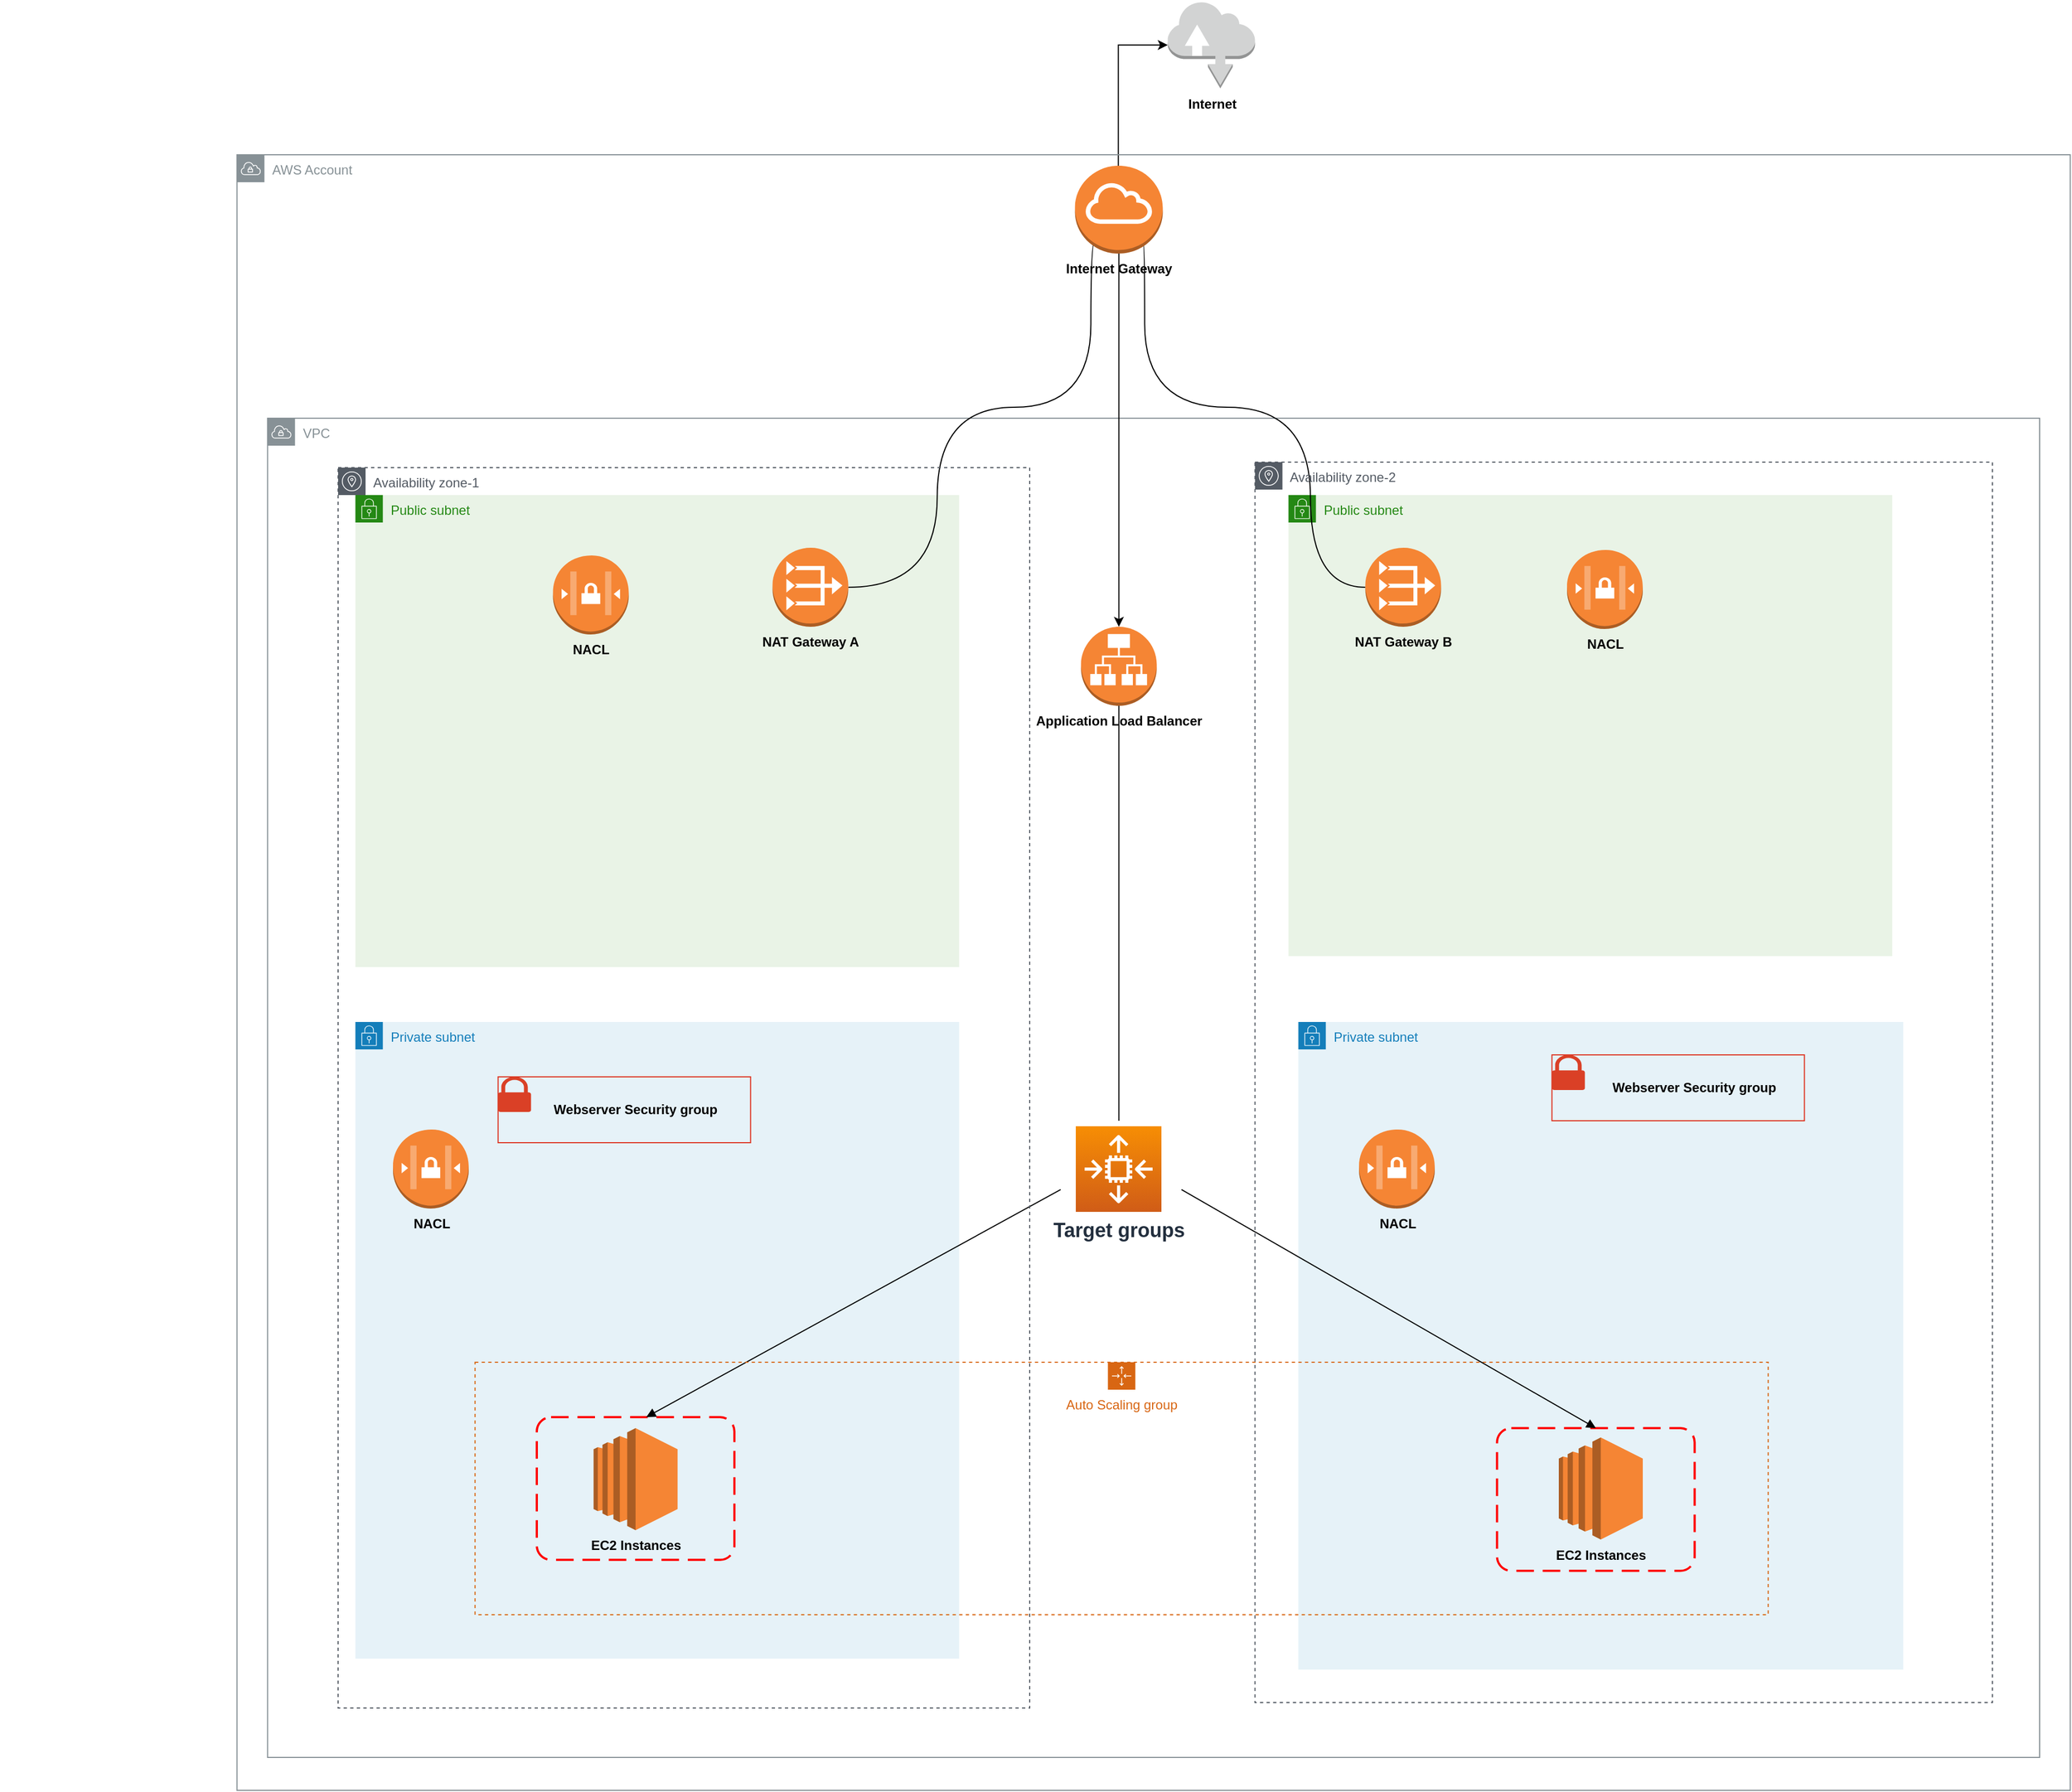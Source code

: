 <mxfile version="16.5.2" type="device"><diagram id="JNLvU0VSTUQZJoxkXN9S" name="Page-1"><mxGraphModel dx="2707" dy="2203" grid="1" gridSize="10" guides="1" tooltips="1" connect="1" arrows="1" fold="1" page="1" pageScale="1" pageWidth="827" pageHeight="1169" math="0" shadow="0"><root><mxCell id="0"/><mxCell id="1" parent="0"/><mxCell id="SaKx9YA-z-nuF7cEruqG-37" value="VPC" style="outlineConnect=0;gradientColor=none;html=1;whiteSpace=wrap;fontSize=12;fontStyle=0;shape=mxgraph.aws4.group;grIcon=mxgraph.aws4.group_vpc;strokeColor=#879196;fillColor=none;verticalAlign=top;align=left;spacingLeft=30;fontColor=#879196;dashed=0;" vertex="1" parent="1"><mxGeometry x="-254.25" y="-70" width="1614.25" height="1220" as="geometry"/></mxCell><mxCell id="SaKx9YA-z-nuF7cEruqG-38" value="Public subnet" style="points=[[0,0],[0.25,0],[0.5,0],[0.75,0],[1,0],[1,0.25],[1,0.5],[1,0.75],[1,1],[0.75,1],[0.5,1],[0.25,1],[0,1],[0,0.75],[0,0.5],[0,0.25]];outlineConnect=0;gradientColor=none;html=1;whiteSpace=wrap;fontSize=12;fontStyle=0;shape=mxgraph.aws4.group;grIcon=mxgraph.aws4.group_security_group;grStroke=0;strokeColor=#248814;fillColor=#E9F3E6;verticalAlign=top;align=left;spacingLeft=30;fontColor=#248814;dashed=1;" vertex="1" parent="1"><mxGeometry x="-174.25" width="550" height="430" as="geometry"/></mxCell><mxCell id="SaKx9YA-z-nuF7cEruqG-39" style="edgeStyle=orthogonalEdgeStyle;rounded=0;orthogonalLoop=1;jettySize=auto;html=1;curved=1;entryX=0.145;entryY=0.855;entryDx=0;entryDy=0;entryPerimeter=0;" edge="1" parent="1" source="SaKx9YA-z-nuF7cEruqG-40" target="SaKx9YA-z-nuF7cEruqG-48"><mxGeometry relative="1" as="geometry"><mxPoint x="475.75" y="-80" as="targetPoint"/><Array as="points"><mxPoint x="355.75" y="84"/><mxPoint x="355.75" y="-80"/><mxPoint x="495.75" y="-80"/></Array></mxGeometry></mxCell><mxCell id="SaKx9YA-z-nuF7cEruqG-40" value="&lt;b&gt;NAT Gateway A&lt;/b&gt;" style="outlineConnect=0;dashed=0;verticalLabelPosition=bottom;verticalAlign=top;align=center;html=1;shape=mxgraph.aws3.vpc_nat_gateway;fillColor=#F58534;gradientColor=none;strokeColor=none;" vertex="1" parent="1"><mxGeometry x="205.75" y="48" width="69" height="72" as="geometry"/></mxCell><mxCell id="SaKx9YA-z-nuF7cEruqG-41" style="edgeStyle=none;rounded=0;orthogonalLoop=1;jettySize=auto;html=1;exitX=0;exitY=0.5;exitDx=0;exitDy=0;exitPerimeter=0;startArrow=none;startFill=0;endArrow=classic;endFill=1;" edge="1" parent="1"><mxGeometry relative="1" as="geometry"><mxPoint x="985.75" y="-163.5" as="sourcePoint"/><mxPoint x="985.75" y="-163.5" as="targetPoint"/></mxGeometry></mxCell><mxCell id="SaKx9YA-z-nuF7cEruqG-42" style="edgeStyle=none;rounded=0;orthogonalLoop=1;jettySize=auto;html=1;exitX=1;exitY=0.21;exitDx=0;exitDy=0;exitPerimeter=0;startArrow=none;startFill=0;endArrow=classic;endFill=1;" edge="1" parent="1"><mxGeometry relative="1" as="geometry"><mxPoint x="-490" y="605.03" as="sourcePoint"/><mxPoint x="-490" y="605.03" as="targetPoint"/></mxGeometry></mxCell><mxCell id="SaKx9YA-z-nuF7cEruqG-43" value="Public subnet" style="points=[[0,0],[0.25,0],[0.5,0],[0.75,0],[1,0],[1,0.25],[1,0.5],[1,0.75],[1,1],[0.75,1],[0.5,1],[0.25,1],[0,1],[0,0.75],[0,0.5],[0,0.25]];outlineConnect=0;gradientColor=none;html=1;whiteSpace=wrap;fontSize=12;fontStyle=0;shape=mxgraph.aws4.group;grIcon=mxgraph.aws4.group_security_group;grStroke=0;strokeColor=#248814;fillColor=#E9F3E6;verticalAlign=top;align=left;spacingLeft=30;fontColor=#248814;dashed=1;" vertex="1" parent="1"><mxGeometry x="675.75" width="550" height="420" as="geometry"/></mxCell><mxCell id="SaKx9YA-z-nuF7cEruqG-44" style="edgeStyle=orthogonalEdgeStyle;curved=1;rounded=0;orthogonalLoop=1;jettySize=auto;html=1;entryX=0.855;entryY=0.855;entryDx=0;entryDy=0;entryPerimeter=0;" edge="1" parent="1" source="SaKx9YA-z-nuF7cEruqG-45" target="SaKx9YA-z-nuF7cEruqG-48"><mxGeometry relative="1" as="geometry"><mxPoint x="555.75" y="-80" as="targetPoint"/><Array as="points"><mxPoint x="695.75" y="84"/><mxPoint x="695.75" y="-80"/><mxPoint x="544.75" y="-80"/></Array></mxGeometry></mxCell><mxCell id="SaKx9YA-z-nuF7cEruqG-45" value="&lt;b&gt;NAT Gateway B&lt;/b&gt;" style="outlineConnect=0;dashed=0;verticalLabelPosition=bottom;verticalAlign=top;align=center;html=1;shape=mxgraph.aws3.vpc_nat_gateway;fillColor=#F58534;gradientColor=none;" vertex="1" parent="1"><mxGeometry x="745.75" y="48" width="69" height="72" as="geometry"/></mxCell><mxCell id="SaKx9YA-z-nuF7cEruqG-46" style="edgeStyle=orthogonalEdgeStyle;curved=1;rounded=0;orthogonalLoop=1;jettySize=auto;html=1;entryX=0.5;entryY=0;entryDx=0;entryDy=0;entryPerimeter=0;" edge="1" parent="1" source="SaKx9YA-z-nuF7cEruqG-48" target="SaKx9YA-z-nuF7cEruqG-51"><mxGeometry relative="1" as="geometry"><mxPoint x="520.75" y="-50.0" as="targetPoint"/></mxGeometry></mxCell><mxCell id="SaKx9YA-z-nuF7cEruqG-47" style="edgeStyle=elbowEdgeStyle;rounded=0;orthogonalLoop=1;jettySize=auto;html=1;elbow=vertical;" edge="1" parent="1" source="SaKx9YA-z-nuF7cEruqG-48"><mxGeometry relative="1" as="geometry"><mxPoint x="565.75" y="-410" as="targetPoint"/><Array as="points"><mxPoint x="520.75" y="-410"/></Array></mxGeometry></mxCell><mxCell id="SaKx9YA-z-nuF7cEruqG-48" value="&lt;b&gt;Internet Gateway&lt;/b&gt;" style="outlineConnect=0;dashed=0;verticalLabelPosition=bottom;verticalAlign=top;align=center;html=1;shape=mxgraph.aws3.internet_gateway;fillColor=#F58534;gradientColor=none;" vertex="1" parent="1"><mxGeometry x="481.25" y="-300" width="80" height="80" as="geometry"/></mxCell><mxCell id="SaKx9YA-z-nuF7cEruqG-49" value="&lt;b&gt;Internet&lt;/b&gt;" style="outlineConnect=0;dashed=0;verticalLabelPosition=bottom;verticalAlign=top;align=center;html=1;shape=mxgraph.aws3.internet;fillColor=#D2D3D3;gradientColor=none;" vertex="1" parent="1"><mxGeometry x="565.75" y="-450" width="79.5" height="79.5" as="geometry"/></mxCell><mxCell id="SaKx9YA-z-nuF7cEruqG-50" style="rounded=0;orthogonalLoop=1;jettySize=auto;html=1;elbow=vertical;endArrow=none;endFill=0;entryX=0.5;entryY=0;entryDx=0;entryDy=0;entryPerimeter=0;" edge="1" parent="1" source="SaKx9YA-z-nuF7cEruqG-51"><mxGeometry relative="1" as="geometry"><mxPoint x="521.25" y="570" as="targetPoint"/></mxGeometry></mxCell><mxCell id="SaKx9YA-z-nuF7cEruqG-51" value="&lt;b&gt;Application Load Balancer&lt;/b&gt;" style="outlineConnect=0;dashed=0;verticalLabelPosition=bottom;verticalAlign=top;align=center;html=1;shape=mxgraph.aws3.application_load_balancer;fillColor=#F58534;gradientColor=none;" vertex="1" parent="1"><mxGeometry x="486.75" y="120" width="69" height="72" as="geometry"/></mxCell><mxCell id="SaKx9YA-z-nuF7cEruqG-52" value="Private subnet" style="points=[[0,0],[0.25,0],[0.5,0],[0.75,0],[1,0],[1,0.25],[1,0.5],[1,0.75],[1,1],[0.75,1],[0.5,1],[0.25,1],[0,1],[0,0.75],[0,0.5],[0,0.25]];outlineConnect=0;gradientColor=none;html=1;whiteSpace=wrap;fontSize=12;fontStyle=0;container=1;pointerEvents=0;collapsible=0;recursiveResize=0;shape=mxgraph.aws4.group;grIcon=mxgraph.aws4.group_security_group;grStroke=0;strokeColor=#147EBA;fillColor=#E6F2F8;verticalAlign=top;align=left;spacingLeft=30;fontColor=#147EBA;dashed=0;" vertex="1" parent="1"><mxGeometry x="-174.25" y="480" width="550" height="580" as="geometry"/></mxCell><mxCell id="SaKx9YA-z-nuF7cEruqG-53" value="" style="rounded=1;arcSize=10;dashed=1;strokeColor=#ff0000;fillColor=none;gradientColor=none;dashPattern=8 4;strokeWidth=2;" vertex="1" parent="SaKx9YA-z-nuF7cEruqG-52"><mxGeometry x="165.25" y="360" width="180" height="130" as="geometry"/></mxCell><mxCell id="SaKx9YA-z-nuF7cEruqG-54" value="&lt;b&gt;EC2 Instances&lt;/b&gt;" style="outlineConnect=0;dashed=0;verticalLabelPosition=bottom;verticalAlign=top;align=center;html=1;shape=mxgraph.aws3.ec2;fillColor=#F58534;gradientColor=none;" vertex="1" parent="SaKx9YA-z-nuF7cEruqG-52"><mxGeometry x="217" y="370" width="76.5" height="93" as="geometry"/></mxCell><mxCell id="SaKx9YA-z-nuF7cEruqG-55" value="" style="fillColor=none;strokeColor=#DD3522;verticalAlign=top;fontStyle=0;fontColor=#DD3522;" vertex="1" parent="SaKx9YA-z-nuF7cEruqG-52"><mxGeometry x="130" y="50" width="230" height="60" as="geometry"/></mxCell><mxCell id="SaKx9YA-z-nuF7cEruqG-56" value="&lt;b&gt;Webserver Security group&lt;/b&gt;" style="text;html=1;strokeColor=none;fillColor=none;align=center;verticalAlign=middle;whiteSpace=wrap;rounded=0;" vertex="1" parent="SaKx9YA-z-nuF7cEruqG-52"><mxGeometry x="170.25" y="65" width="170" height="30" as="geometry"/></mxCell><mxCell id="SaKx9YA-z-nuF7cEruqG-57" value="" style="sketch=0;pointerEvents=1;shadow=0;dashed=0;html=1;strokeColor=none;labelPosition=center;verticalLabelPosition=bottom;verticalAlign=top;outlineConnect=0;align=center;shape=mxgraph.office.security.lock_protected;fillColor=#DA4026;" vertex="1" parent="SaKx9YA-z-nuF7cEruqG-52"><mxGeometry x="130" y="50" width="30" height="32" as="geometry"/></mxCell><mxCell id="SaKx9YA-z-nuF7cEruqG-58" style="edgeStyle=none;rounded=0;orthogonalLoop=1;jettySize=auto;html=1;entryX=0.5;entryY=0;entryDx=0;entryDy=0;endArrow=block;endFill=1;elbow=vertical;startArrow=none;startFill=0;exitX=0.145;exitY=0.855;exitDx=0;exitDy=0;exitPerimeter=0;" edge="1" parent="SaKx9YA-z-nuF7cEruqG-52"><mxGeometry relative="1" as="geometry"><mxPoint x="642.475" y="152.66" as="sourcePoint"/><mxPoint x="265" y="360.0" as="targetPoint"/></mxGeometry></mxCell><mxCell id="SaKx9YA-z-nuF7cEruqG-59" value="Private subnet" style="points=[[0,0],[0.25,0],[0.5,0],[0.75,0],[1,0],[1,0.25],[1,0.5],[1,0.75],[1,1],[0.75,1],[0.5,1],[0.25,1],[0,1],[0,0.75],[0,0.5],[0,0.25]];outlineConnect=0;gradientColor=none;html=1;whiteSpace=wrap;fontSize=12;fontStyle=0;container=1;pointerEvents=0;collapsible=0;recursiveResize=0;shape=mxgraph.aws4.group;grIcon=mxgraph.aws4.group_security_group;grStroke=0;strokeColor=#147EBA;fillColor=#E6F2F8;verticalAlign=top;align=left;spacingLeft=30;fontColor=#147EBA;dashed=0;" vertex="1" parent="1"><mxGeometry x="684.75" y="480" width="551" height="590" as="geometry"/></mxCell><mxCell id="SaKx9YA-z-nuF7cEruqG-60" value="Auto Scaling group" style="points=[[0,0],[0.25,0],[0.5,0],[0.75,0],[1,0],[1,0.25],[1,0.5],[1,0.75],[1,1],[0.75,1],[0.5,1],[0.25,1],[0,1],[0,0.75],[0,0.5],[0,0.25]];outlineConnect=0;gradientColor=none;html=1;whiteSpace=wrap;fontSize=12;fontStyle=0;shape=mxgraph.aws4.groupCenter;grIcon=mxgraph.aws4.group_auto_scaling_group;grStroke=1;strokeColor=#D86613;fillColor=none;verticalAlign=top;align=center;fontColor=#D86613;dashed=1;spacingTop=25;" vertex="1" parent="SaKx9YA-z-nuF7cEruqG-59"><mxGeometry x="-750" y="310" width="1178" height="230" as="geometry"/></mxCell><mxCell id="SaKx9YA-z-nuF7cEruqG-61" value="&lt;b&gt;EC2 Instances&lt;/b&gt;" style="outlineConnect=0;dashed=0;verticalLabelPosition=bottom;verticalAlign=top;align=center;html=1;shape=mxgraph.aws3.ec2;fillColor=#F58534;gradientColor=none;" vertex="1" parent="SaKx9YA-z-nuF7cEruqG-59"><mxGeometry x="237.25" y="378.5" width="76.5" height="93" as="geometry"/></mxCell><mxCell id="SaKx9YA-z-nuF7cEruqG-62" value="" style="rounded=1;arcSize=10;dashed=1;strokeColor=#ff0000;fillColor=none;gradientColor=none;dashPattern=8 4;strokeWidth=2;" vertex="1" parent="SaKx9YA-z-nuF7cEruqG-59"><mxGeometry x="181" y="370" width="180" height="130" as="geometry"/></mxCell><mxCell id="SaKx9YA-z-nuF7cEruqG-63" value="" style="fillColor=none;strokeColor=#DD3522;verticalAlign=top;fontStyle=0;fontColor=#DD3522;" vertex="1" parent="SaKx9YA-z-nuF7cEruqG-59"><mxGeometry x="231" y="30" width="230" height="60" as="geometry"/></mxCell><mxCell id="SaKx9YA-z-nuF7cEruqG-64" value="" style="sketch=0;pointerEvents=1;shadow=0;dashed=0;html=1;strokeColor=none;labelPosition=center;verticalLabelPosition=bottom;verticalAlign=top;outlineConnect=0;align=center;shape=mxgraph.office.security.lock_protected;fillColor=#DA4026;" vertex="1" parent="SaKx9YA-z-nuF7cEruqG-59"><mxGeometry x="231" y="30" width="30" height="32" as="geometry"/></mxCell><mxCell id="SaKx9YA-z-nuF7cEruqG-65" value="&lt;b&gt;Webserver Security group&lt;/b&gt;" style="text;html=1;strokeColor=none;fillColor=none;align=center;verticalAlign=middle;whiteSpace=wrap;rounded=0;" vertex="1" parent="SaKx9YA-z-nuF7cEruqG-59"><mxGeometry x="281" y="45" width="159" height="30" as="geometry"/></mxCell><mxCell id="SaKx9YA-z-nuF7cEruqG-66" value="&lt;b&gt;NACL&lt;/b&gt;" style="outlineConnect=0;dashed=0;verticalLabelPosition=bottom;verticalAlign=top;align=center;html=1;shape=mxgraph.aws3.network_access_controllist;fillColor=#F58534;gradientColor=none;" vertex="1" parent="1"><mxGeometry x="5.75" y="55" width="69" height="72" as="geometry"/></mxCell><mxCell id="SaKx9YA-z-nuF7cEruqG-67" value="&lt;b&gt;NACL&lt;/b&gt;" style="outlineConnect=0;dashed=0;verticalLabelPosition=bottom;verticalAlign=top;align=center;html=1;shape=mxgraph.aws3.network_access_controllist;fillColor=#F58534;gradientColor=none;" vertex="1" parent="1"><mxGeometry x="929.5" y="50" width="69" height="72" as="geometry"/></mxCell><mxCell id="SaKx9YA-z-nuF7cEruqG-68" style="edgeStyle=none;rounded=0;orthogonalLoop=1;jettySize=auto;html=1;entryX=0.5;entryY=0;entryDx=0;entryDy=0;endArrow=block;endFill=1;elbow=vertical;startArrow=none;startFill=0;exitX=0.855;exitY=0.855;exitDx=0;exitDy=0;exitPerimeter=0;" edge="1" parent="1" target="SaKx9YA-z-nuF7cEruqG-62"><mxGeometry relative="1" as="geometry"><mxPoint x="578.275" y="632.66" as="sourcePoint"/></mxGeometry></mxCell><mxCell id="SaKx9YA-z-nuF7cEruqG-69" value="AWS Account" style="outlineConnect=0;gradientColor=none;html=1;whiteSpace=wrap;fontSize=12;fontStyle=0;shape=mxgraph.aws4.group;grIcon=mxgraph.aws4.group_vpc;strokeColor=#879196;fillColor=none;verticalAlign=top;align=left;spacingLeft=30;fontColor=#879196;dashed=0;" vertex="1" parent="1"><mxGeometry x="-282.12" y="-310" width="1670" height="1490" as="geometry"/></mxCell><mxCell id="SaKx9YA-z-nuF7cEruqG-70" value="Availability zone-2" style="outlineConnect=0;gradientColor=none;html=1;whiteSpace=wrap;fontSize=12;fontStyle=0;shape=mxgraph.aws4.group;grIcon=mxgraph.aws4.group_availability_zone;strokeColor=#545B64;fillColor=none;verticalAlign=top;align=left;spacingLeft=30;fontColor=#545B64;dashed=1;" vertex="1" parent="1"><mxGeometry x="645.25" y="-30" width="671.75" height="1130" as="geometry"/></mxCell><mxCell id="SaKx9YA-z-nuF7cEruqG-71" value="Availability zone-1" style="outlineConnect=0;gradientColor=none;html=1;whiteSpace=wrap;fontSize=12;fontStyle=0;shape=mxgraph.aws4.group;grIcon=mxgraph.aws4.group_availability_zone;strokeColor=#545B64;fillColor=none;verticalAlign=top;align=left;spacingLeft=30;fontColor=#545B64;dashed=1;" vertex="1" parent="1"><mxGeometry x="-190" y="-25" width="630" height="1130" as="geometry"/></mxCell><mxCell id="SaKx9YA-z-nuF7cEruqG-72" value="&lt;b&gt;&lt;font style=&quot;font-size: 18px&quot;&gt;Target groups&lt;/font&gt;&lt;/b&gt;" style="sketch=0;points=[[0,0,0],[0.25,0,0],[0.5,0,0],[0.75,0,0],[1,0,0],[0,1,0],[0.25,1,0],[0.5,1,0],[0.75,1,0],[1,1,0],[0,0.25,0],[0,0.5,0],[0,0.75,0],[1,0.25,0],[1,0.5,0],[1,0.75,0]];outlineConnect=0;fontColor=#232F3E;gradientColor=#F78E04;gradientDirection=north;fillColor=#D05C17;strokeColor=#ffffff;dashed=0;verticalLabelPosition=bottom;verticalAlign=top;align=center;html=1;fontSize=12;fontStyle=0;aspect=fixed;shape=mxgraph.aws4.resourceIcon;resIcon=mxgraph.aws4.auto_scaling2;" vertex="1" parent="1"><mxGeometry x="482" y="575" width="78" height="78" as="geometry"/></mxCell><mxCell id="SaKx9YA-z-nuF7cEruqG-73" value="&lt;b&gt;NACL&lt;/b&gt;" style="outlineConnect=0;dashed=0;verticalLabelPosition=bottom;verticalAlign=top;align=center;html=1;shape=mxgraph.aws3.network_access_controllist;fillColor=#F58534;gradientColor=none;" vertex="1" parent="1"><mxGeometry x="740" y="578" width="69" height="72" as="geometry"/></mxCell><mxCell id="SaKx9YA-z-nuF7cEruqG-74" value="&lt;b&gt;NACL&lt;/b&gt;" style="outlineConnect=0;dashed=0;verticalLabelPosition=bottom;verticalAlign=top;align=center;html=1;shape=mxgraph.aws3.network_access_controllist;fillColor=#F58534;gradientColor=none;" vertex="1" parent="1"><mxGeometry x="-140" y="578" width="69" height="72" as="geometry"/></mxCell></root></mxGraphModel></diagram></mxfile>